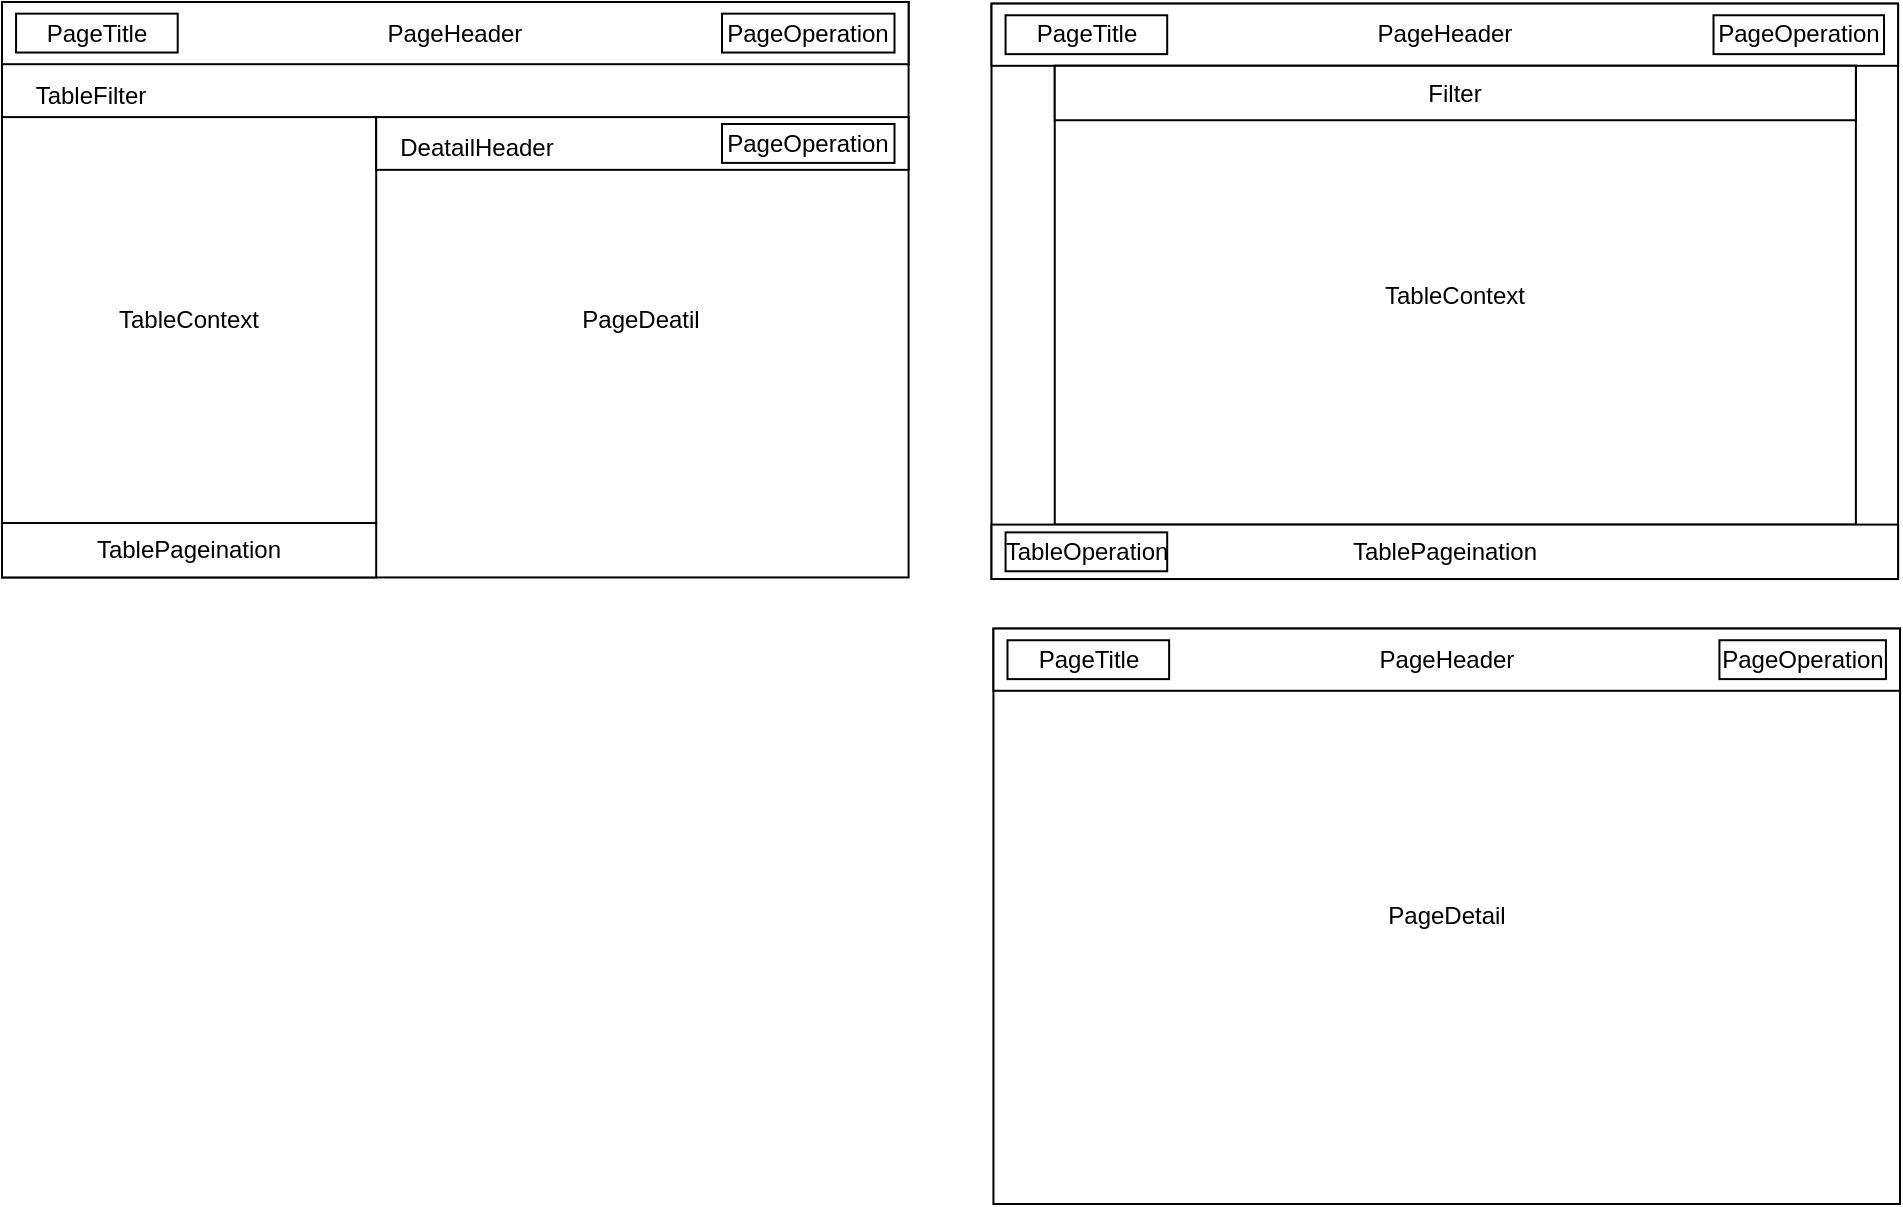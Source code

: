 <mxfile version="20.8.23" type="github">
  <diagram name="第 1 页" id="c5Gru5W-eX8UfuUOHiOT">
    <mxGraphModel dx="2480" dy="1100" grid="0" gridSize="10" guides="1" tooltips="1" connect="1" arrows="1" fold="1" page="1" pageScale="1" pageWidth="827" pageHeight="1169" math="0" shadow="0">
      <root>
        <mxCell id="0" />
        <mxCell id="1" parent="0" />
        <mxCell id="LkF5VIXBnRj9gDnd6pt5-39" value="" style="group" vertex="1" connectable="0" parent="1">
          <mxGeometry x="-473" y="71" width="949" height="601" as="geometry" />
        </mxCell>
        <mxCell id="LkF5VIXBnRj9gDnd6pt5-13" value="" style="group" vertex="1" connectable="0" parent="LkF5VIXBnRj9gDnd6pt5-39">
          <mxGeometry x="494.753" y="0.799" width="453.283" height="287.713" as="geometry" />
        </mxCell>
        <mxCell id="LkF5VIXBnRj9gDnd6pt5-1" value="" style="rounded=0;whiteSpace=wrap;html=1;" vertex="1" parent="LkF5VIXBnRj9gDnd6pt5-13">
          <mxGeometry width="453.283" height="287.713" as="geometry" />
        </mxCell>
        <mxCell id="LkF5VIXBnRj9gDnd6pt5-4" value="PageHeader" style="rounded=0;whiteSpace=wrap;html=1;" vertex="1" parent="LkF5VIXBnRj9gDnd6pt5-13">
          <mxGeometry width="453.283" height="31.104" as="geometry" />
        </mxCell>
        <mxCell id="LkF5VIXBnRj9gDnd6pt5-5" value="PageOperation" style="rounded=0;whiteSpace=wrap;html=1;" vertex="1" parent="LkF5VIXBnRj9gDnd6pt5-13">
          <mxGeometry x="361" y="5.83" width="85.25" height="19.44" as="geometry" />
        </mxCell>
        <mxCell id="LkF5VIXBnRj9gDnd6pt5-6" value="TableContext" style="rounded=0;whiteSpace=wrap;html=1;" vertex="1" parent="LkF5VIXBnRj9gDnd6pt5-13">
          <mxGeometry x="31.624" y="31.104" width="400.575" height="229.393" as="geometry" />
        </mxCell>
        <mxCell id="LkF5VIXBnRj9gDnd6pt5-7" value="TablePageination" style="rounded=0;whiteSpace=wrap;html=1;" vertex="1" parent="LkF5VIXBnRj9gDnd6pt5-13">
          <mxGeometry y="260.497" width="453.283" height="27.216" as="geometry" />
        </mxCell>
        <mxCell id="LkF5VIXBnRj9gDnd6pt5-8" value="PageTitle" style="rounded=0;whiteSpace=wrap;html=1;" vertex="1" parent="LkF5VIXBnRj9gDnd6pt5-13">
          <mxGeometry x="7.028" y="5.832" width="80.818" height="19.44" as="geometry" />
        </mxCell>
        <mxCell id="LkF5VIXBnRj9gDnd6pt5-9" value="Filter" style="rounded=0;whiteSpace=wrap;html=1;" vertex="1" parent="LkF5VIXBnRj9gDnd6pt5-13">
          <mxGeometry x="31.624" y="31.104" width="400.575" height="27.216" as="geometry" />
        </mxCell>
        <mxCell id="LkF5VIXBnRj9gDnd6pt5-12" value="TableOperation" style="rounded=0;whiteSpace=wrap;html=1;" vertex="1" parent="LkF5VIXBnRj9gDnd6pt5-13">
          <mxGeometry x="7.028" y="264.385" width="80.818" height="19.44" as="geometry" />
        </mxCell>
        <mxCell id="LkF5VIXBnRj9gDnd6pt5-14" value="" style="group" vertex="1" connectable="0" parent="LkF5VIXBnRj9gDnd6pt5-39">
          <mxGeometry width="453.283" height="287.713" as="geometry" />
        </mxCell>
        <mxCell id="LkF5VIXBnRj9gDnd6pt5-15" value="" style="rounded=0;whiteSpace=wrap;html=1;" vertex="1" parent="LkF5VIXBnRj9gDnd6pt5-14">
          <mxGeometry width="453.283" height="287.713" as="geometry" />
        </mxCell>
        <mxCell id="LkF5VIXBnRj9gDnd6pt5-16" value="PageHeader" style="rounded=0;whiteSpace=wrap;html=1;" vertex="1" parent="LkF5VIXBnRj9gDnd6pt5-14">
          <mxGeometry width="453.283" height="31.104" as="geometry" />
        </mxCell>
        <mxCell id="LkF5VIXBnRj9gDnd6pt5-17" value="PageOperation" style="rounded=0;whiteSpace=wrap;html=1;" vertex="1" parent="LkF5VIXBnRj9gDnd6pt5-14">
          <mxGeometry x="360" y="5.83" width="86.25" height="19.44" as="geometry" />
        </mxCell>
        <mxCell id="LkF5VIXBnRj9gDnd6pt5-18" value="TableContext" style="rounded=0;whiteSpace=wrap;html=1;" vertex="1" parent="LkF5VIXBnRj9gDnd6pt5-14">
          <mxGeometry y="57.543" width="187.1" height="202.957" as="geometry" />
        </mxCell>
        <mxCell id="LkF5VIXBnRj9gDnd6pt5-19" value="TablePageination" style="rounded=0;whiteSpace=wrap;html=1;" vertex="1" parent="LkF5VIXBnRj9gDnd6pt5-14">
          <mxGeometry y="260.5" width="187.1" height="27.213" as="geometry" />
        </mxCell>
        <mxCell id="LkF5VIXBnRj9gDnd6pt5-20" value="PageTitle" style="rounded=0;whiteSpace=wrap;html=1;" vertex="1" parent="LkF5VIXBnRj9gDnd6pt5-14">
          <mxGeometry x="7.028" y="5.832" width="80.818" height="19.44" as="geometry" />
        </mxCell>
        <mxCell id="LkF5VIXBnRj9gDnd6pt5-33" value="PageDeatil" style="text;html=1;align=center;verticalAlign=middle;resizable=0;points=[];autosize=1;strokeColor=none;fillColor=none;" vertex="1" parent="LkF5VIXBnRj9gDnd6pt5-14">
          <mxGeometry x="280.649" y="146.254" width="77" height="26" as="geometry" />
        </mxCell>
        <mxCell id="LkF5VIXBnRj9gDnd6pt5-34" value="" style="rounded=0;whiteSpace=wrap;html=1;" vertex="1" parent="LkF5VIXBnRj9gDnd6pt5-14">
          <mxGeometry x="187.1" y="57.543" width="266.183" height="26.374" as="geometry" />
        </mxCell>
        <mxCell id="LkF5VIXBnRj9gDnd6pt5-36" value="PageOperation" style="rounded=0;whiteSpace=wrap;html=1;" vertex="1" parent="LkF5VIXBnRj9gDnd6pt5-14">
          <mxGeometry x="360" y="61.01" width="86.25" height="19.44" as="geometry" />
        </mxCell>
        <mxCell id="LkF5VIXBnRj9gDnd6pt5-37" value="DeatailHeader" style="text;html=1;align=center;verticalAlign=middle;resizable=0;points=[];autosize=1;strokeColor=none;fillColor=none;" vertex="1" parent="LkF5VIXBnRj9gDnd6pt5-14">
          <mxGeometry x="189.028" y="60.34" width="95" height="26" as="geometry" />
        </mxCell>
        <mxCell id="LkF5VIXBnRj9gDnd6pt5-38" value="TableFilter" style="text;html=1;align=center;verticalAlign=middle;resizable=0;points=[];autosize=1;strokeColor=none;fillColor=none;" vertex="1" parent="LkF5VIXBnRj9gDnd6pt5-14">
          <mxGeometry x="7.031" y="34.366" width="73" height="26" as="geometry" />
        </mxCell>
        <mxCell id="LkF5VIXBnRj9gDnd6pt5-24" value="" style="group" vertex="1" connectable="0" parent="LkF5VIXBnRj9gDnd6pt5-39">
          <mxGeometry x="495.717" y="313.287" width="453.283" height="287.713" as="geometry" />
        </mxCell>
        <mxCell id="LkF5VIXBnRj9gDnd6pt5-25" value="PageDetail" style="rounded=0;whiteSpace=wrap;html=1;" vertex="1" parent="LkF5VIXBnRj9gDnd6pt5-24">
          <mxGeometry width="453.283" height="287.713" as="geometry" />
        </mxCell>
        <mxCell id="LkF5VIXBnRj9gDnd6pt5-26" value="PageHeader" style="rounded=0;whiteSpace=wrap;html=1;" vertex="1" parent="LkF5VIXBnRj9gDnd6pt5-24">
          <mxGeometry width="453.283" height="31.104" as="geometry" />
        </mxCell>
        <mxCell id="LkF5VIXBnRj9gDnd6pt5-27" value="PageOperation" style="rounded=0;whiteSpace=wrap;html=1;" vertex="1" parent="LkF5VIXBnRj9gDnd6pt5-24">
          <mxGeometry x="363" y="5.83" width="83.25" height="19.44" as="geometry" />
        </mxCell>
        <mxCell id="LkF5VIXBnRj9gDnd6pt5-30" value="PageTitle" style="rounded=0;whiteSpace=wrap;html=1;" vertex="1" parent="LkF5VIXBnRj9gDnd6pt5-24">
          <mxGeometry x="7.028" y="5.832" width="80.818" height="19.44" as="geometry" />
        </mxCell>
      </root>
    </mxGraphModel>
  </diagram>
</mxfile>
